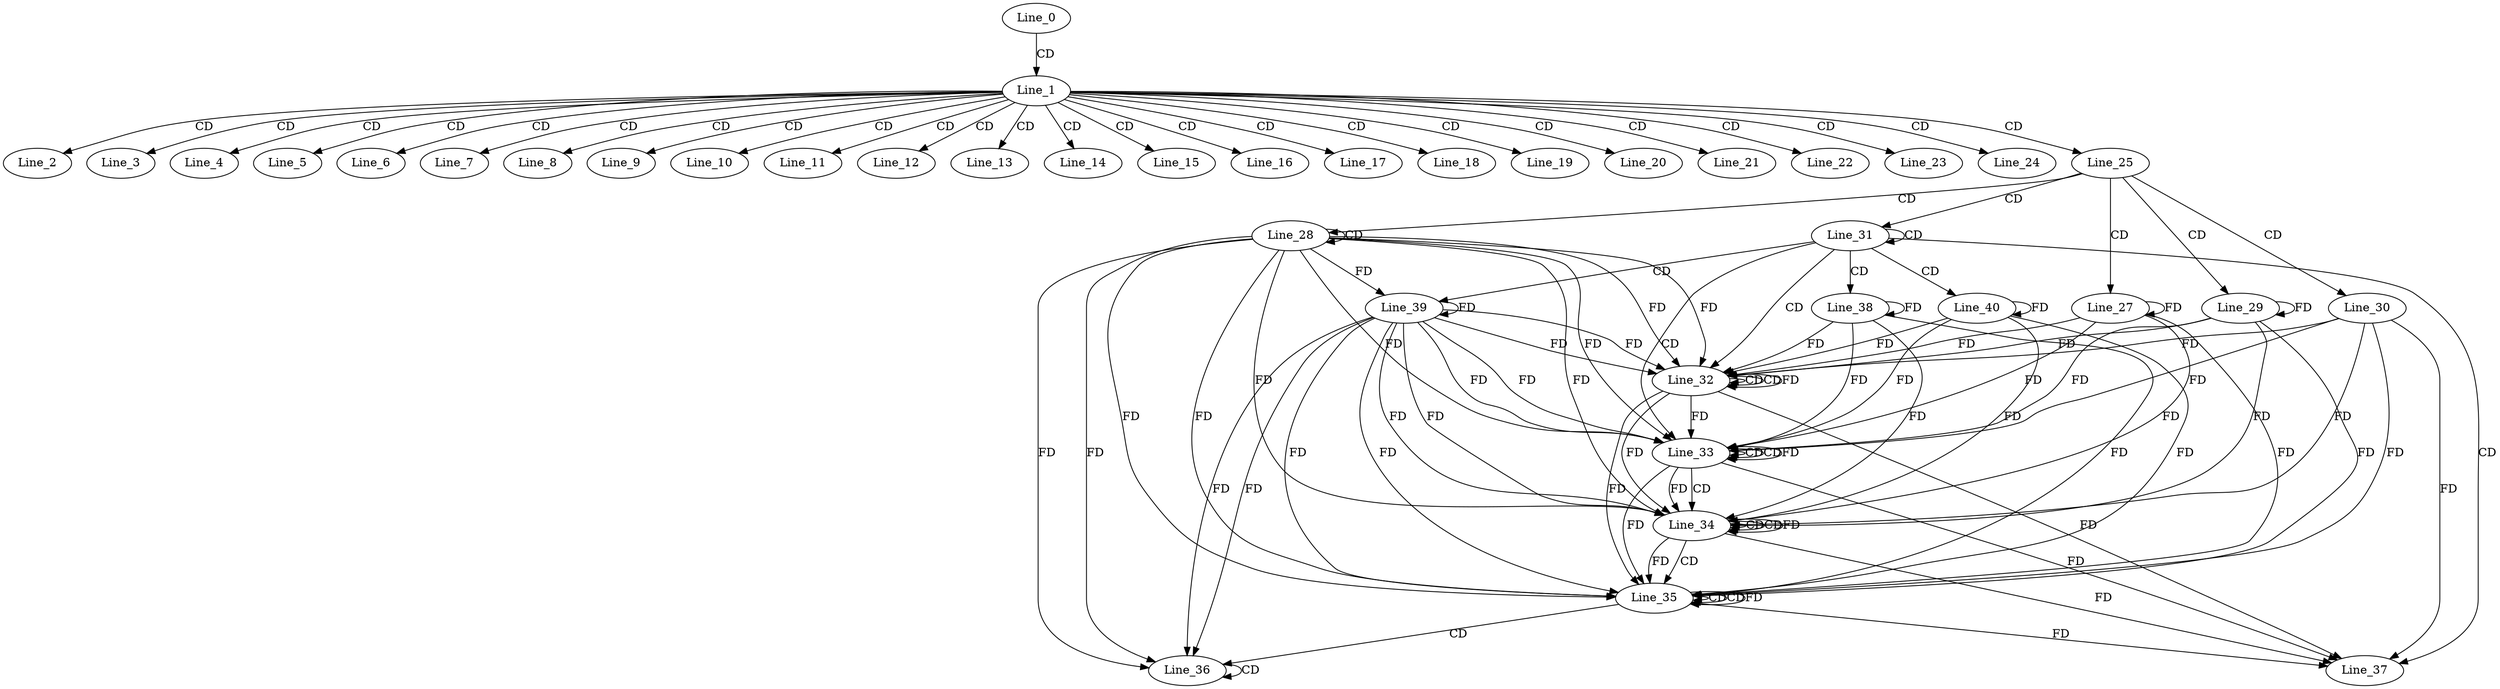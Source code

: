 digraph G {
  Line_0;
  Line_1;
  Line_2;
  Line_3;
  Line_4;
  Line_5;
  Line_6;
  Line_7;
  Line_8;
  Line_9;
  Line_10;
  Line_11;
  Line_12;
  Line_13;
  Line_14;
  Line_15;
  Line_16;
  Line_17;
  Line_18;
  Line_19;
  Line_20;
  Line_21;
  Line_22;
  Line_23;
  Line_24;
  Line_25;
  Line_27;
  Line_27;
  Line_28;
  Line_28;
  Line_29;
  Line_29;
  Line_30;
  Line_31;
  Line_32;
  Line_32;
  Line_32;
  Line_33;
  Line_33;
  Line_33;
  Line_34;
  Line_34;
  Line_34;
  Line_35;
  Line_35;
  Line_35;
  Line_36;
  Line_36;
  Line_37;
  Line_38;
  Line_38;
  Line_39;
  Line_39;
  Line_40;
  Line_40;
  Line_0 -> Line_1 [ label="CD" ];
  Line_1 -> Line_2 [ label="CD" ];
  Line_1 -> Line_3 [ label="CD" ];
  Line_1 -> Line_4 [ label="CD" ];
  Line_1 -> Line_5 [ label="CD" ];
  Line_1 -> Line_6 [ label="CD" ];
  Line_1 -> Line_7 [ label="CD" ];
  Line_1 -> Line_8 [ label="CD" ];
  Line_1 -> Line_9 [ label="CD" ];
  Line_1 -> Line_10 [ label="CD" ];
  Line_1 -> Line_11 [ label="CD" ];
  Line_1 -> Line_12 [ label="CD" ];
  Line_1 -> Line_13 [ label="CD" ];
  Line_1 -> Line_14 [ label="CD" ];
  Line_1 -> Line_15 [ label="CD" ];
  Line_1 -> Line_16 [ label="CD" ];
  Line_1 -> Line_17 [ label="CD" ];
  Line_1 -> Line_18 [ label="CD" ];
  Line_1 -> Line_19 [ label="CD" ];
  Line_1 -> Line_20 [ label="CD" ];
  Line_1 -> Line_21 [ label="CD" ];
  Line_1 -> Line_22 [ label="CD" ];
  Line_1 -> Line_23 [ label="CD" ];
  Line_1 -> Line_24 [ label="CD" ];
  Line_1 -> Line_25 [ label="CD" ];
  Line_25 -> Line_27 [ label="CD" ];
  Line_27 -> Line_27 [ label="FD" ];
  Line_25 -> Line_28 [ label="CD" ];
  Line_28 -> Line_28 [ label="CD" ];
  Line_25 -> Line_29 [ label="CD" ];
  Line_29 -> Line_29 [ label="FD" ];
  Line_25 -> Line_30 [ label="CD" ];
  Line_25 -> Line_31 [ label="CD" ];
  Line_31 -> Line_31 [ label="CD" ];
  Line_31 -> Line_32 [ label="CD" ];
  Line_28 -> Line_32 [ label="FD" ];
  Line_32 -> Line_32 [ label="CD" ];
  Line_28 -> Line_32 [ label="FD" ];
  Line_32 -> Line_32 [ label="CD" ];
  Line_32 -> Line_32 [ label="FD" ];
  Line_30 -> Line_32 [ label="FD" ];
  Line_27 -> Line_32 [ label="FD" ];
  Line_29 -> Line_32 [ label="FD" ];
  Line_31 -> Line_33 [ label="CD" ];
  Line_28 -> Line_33 [ label="FD" ];
  Line_33 -> Line_33 [ label="CD" ];
  Line_28 -> Line_33 [ label="FD" ];
  Line_33 -> Line_33 [ label="CD" ];
  Line_32 -> Line_33 [ label="FD" ];
  Line_33 -> Line_33 [ label="FD" ];
  Line_30 -> Line_33 [ label="FD" ];
  Line_27 -> Line_33 [ label="FD" ];
  Line_29 -> Line_33 [ label="FD" ];
  Line_33 -> Line_34 [ label="CD" ];
  Line_28 -> Line_34 [ label="FD" ];
  Line_34 -> Line_34 [ label="CD" ];
  Line_28 -> Line_34 [ label="FD" ];
  Line_34 -> Line_34 [ label="CD" ];
  Line_32 -> Line_34 [ label="FD" ];
  Line_33 -> Line_34 [ label="FD" ];
  Line_34 -> Line_34 [ label="FD" ];
  Line_30 -> Line_34 [ label="FD" ];
  Line_27 -> Line_34 [ label="FD" ];
  Line_29 -> Line_34 [ label="FD" ];
  Line_34 -> Line_35 [ label="CD" ];
  Line_28 -> Line_35 [ label="FD" ];
  Line_35 -> Line_35 [ label="CD" ];
  Line_28 -> Line_35 [ label="FD" ];
  Line_35 -> Line_35 [ label="CD" ];
  Line_32 -> Line_35 [ label="FD" ];
  Line_33 -> Line_35 [ label="FD" ];
  Line_34 -> Line_35 [ label="FD" ];
  Line_35 -> Line_35 [ label="FD" ];
  Line_30 -> Line_35 [ label="FD" ];
  Line_27 -> Line_35 [ label="FD" ];
  Line_29 -> Line_35 [ label="FD" ];
  Line_35 -> Line_36 [ label="CD" ];
  Line_28 -> Line_36 [ label="FD" ];
  Line_36 -> Line_36 [ label="CD" ];
  Line_28 -> Line_36 [ label="FD" ];
  Line_31 -> Line_37 [ label="CD" ];
  Line_32 -> Line_37 [ label="FD" ];
  Line_33 -> Line_37 [ label="FD" ];
  Line_34 -> Line_37 [ label="FD" ];
  Line_35 -> Line_37 [ label="FD" ];
  Line_30 -> Line_37 [ label="FD" ];
  Line_31 -> Line_38 [ label="CD" ];
  Line_38 -> Line_38 [ label="FD" ];
  Line_31 -> Line_39 [ label="CD" ];
  Line_39 -> Line_39 [ label="FD" ];
  Line_28 -> Line_39 [ label="FD" ];
  Line_31 -> Line_40 [ label="CD" ];
  Line_40 -> Line_40 [ label="FD" ];
  Line_39 -> Line_32 [ label="FD" ];
  Line_39 -> Line_32 [ label="FD" ];
  Line_38 -> Line_32 [ label="FD" ];
  Line_40 -> Line_32 [ label="FD" ];
  Line_39 -> Line_33 [ label="FD" ];
  Line_39 -> Line_33 [ label="FD" ];
  Line_38 -> Line_33 [ label="FD" ];
  Line_40 -> Line_33 [ label="FD" ];
  Line_39 -> Line_34 [ label="FD" ];
  Line_39 -> Line_34 [ label="FD" ];
  Line_38 -> Line_34 [ label="FD" ];
  Line_40 -> Line_34 [ label="FD" ];
  Line_39 -> Line_35 [ label="FD" ];
  Line_39 -> Line_35 [ label="FD" ];
  Line_38 -> Line_35 [ label="FD" ];
  Line_40 -> Line_35 [ label="FD" ];
  Line_39 -> Line_36 [ label="FD" ];
  Line_39 -> Line_36 [ label="FD" ];
}
